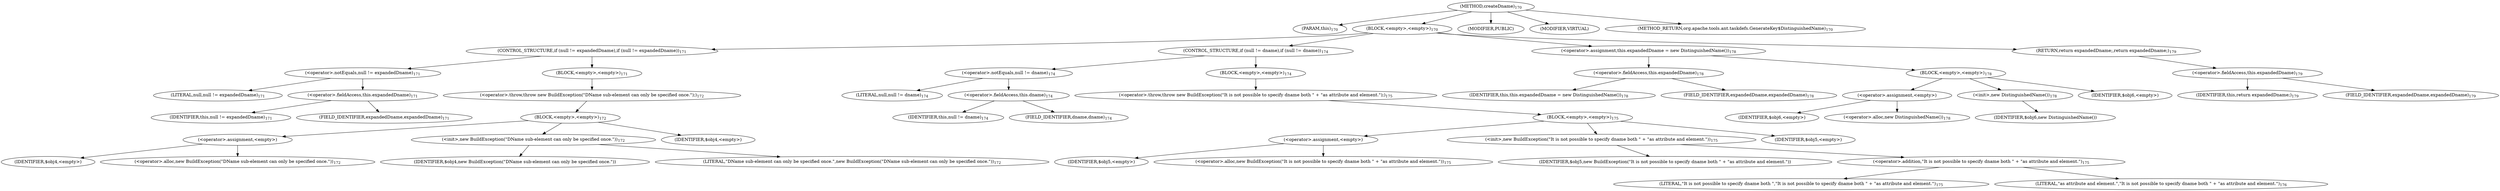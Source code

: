 digraph "createDname" {  
"346" [label = <(METHOD,createDname)<SUB>170</SUB>> ]
"347" [label = <(PARAM,this)<SUB>170</SUB>> ]
"348" [label = <(BLOCK,&lt;empty&gt;,&lt;empty&gt;)<SUB>170</SUB>> ]
"349" [label = <(CONTROL_STRUCTURE,if (null != expandedDname),if (null != expandedDname))<SUB>171</SUB>> ]
"350" [label = <(&lt;operator&gt;.notEquals,null != expandedDname)<SUB>171</SUB>> ]
"351" [label = <(LITERAL,null,null != expandedDname)<SUB>171</SUB>> ]
"352" [label = <(&lt;operator&gt;.fieldAccess,this.expandedDname)<SUB>171</SUB>> ]
"353" [label = <(IDENTIFIER,this,null != expandedDname)<SUB>171</SUB>> ]
"354" [label = <(FIELD_IDENTIFIER,expandedDname,expandedDname)<SUB>171</SUB>> ]
"355" [label = <(BLOCK,&lt;empty&gt;,&lt;empty&gt;)<SUB>171</SUB>> ]
"356" [label = <(&lt;operator&gt;.throw,throw new BuildException(&quot;DName sub-element can only be specified once.&quot;);)<SUB>172</SUB>> ]
"357" [label = <(BLOCK,&lt;empty&gt;,&lt;empty&gt;)<SUB>172</SUB>> ]
"358" [label = <(&lt;operator&gt;.assignment,&lt;empty&gt;)> ]
"359" [label = <(IDENTIFIER,$obj4,&lt;empty&gt;)> ]
"360" [label = <(&lt;operator&gt;.alloc,new BuildException(&quot;DName sub-element can only be specified once.&quot;))<SUB>172</SUB>> ]
"361" [label = <(&lt;init&gt;,new BuildException(&quot;DName sub-element can only be specified once.&quot;))<SUB>172</SUB>> ]
"362" [label = <(IDENTIFIER,$obj4,new BuildException(&quot;DName sub-element can only be specified once.&quot;))> ]
"363" [label = <(LITERAL,&quot;DName sub-element can only be specified once.&quot;,new BuildException(&quot;DName sub-element can only be specified once.&quot;))<SUB>172</SUB>> ]
"364" [label = <(IDENTIFIER,$obj4,&lt;empty&gt;)> ]
"365" [label = <(CONTROL_STRUCTURE,if (null != dname),if (null != dname))<SUB>174</SUB>> ]
"366" [label = <(&lt;operator&gt;.notEquals,null != dname)<SUB>174</SUB>> ]
"367" [label = <(LITERAL,null,null != dname)<SUB>174</SUB>> ]
"368" [label = <(&lt;operator&gt;.fieldAccess,this.dname)<SUB>174</SUB>> ]
"369" [label = <(IDENTIFIER,this,null != dname)<SUB>174</SUB>> ]
"370" [label = <(FIELD_IDENTIFIER,dname,dname)<SUB>174</SUB>> ]
"371" [label = <(BLOCK,&lt;empty&gt;,&lt;empty&gt;)<SUB>174</SUB>> ]
"372" [label = <(&lt;operator&gt;.throw,throw new BuildException(&quot;It is not possible to specify dname both &quot; + &quot;as attribute and element.&quot;);)<SUB>175</SUB>> ]
"373" [label = <(BLOCK,&lt;empty&gt;,&lt;empty&gt;)<SUB>175</SUB>> ]
"374" [label = <(&lt;operator&gt;.assignment,&lt;empty&gt;)> ]
"375" [label = <(IDENTIFIER,$obj5,&lt;empty&gt;)> ]
"376" [label = <(&lt;operator&gt;.alloc,new BuildException(&quot;It is not possible to specify dname both &quot; + &quot;as attribute and element.&quot;))<SUB>175</SUB>> ]
"377" [label = <(&lt;init&gt;,new BuildException(&quot;It is not possible to specify dname both &quot; + &quot;as attribute and element.&quot;))<SUB>175</SUB>> ]
"378" [label = <(IDENTIFIER,$obj5,new BuildException(&quot;It is not possible to specify dname both &quot; + &quot;as attribute and element.&quot;))> ]
"379" [label = <(&lt;operator&gt;.addition,&quot;It is not possible to specify dname both &quot; + &quot;as attribute and element.&quot;)<SUB>175</SUB>> ]
"380" [label = <(LITERAL,&quot;It is not possible to specify dname both &quot;,&quot;It is not possible to specify dname both &quot; + &quot;as attribute and element.&quot;)<SUB>175</SUB>> ]
"381" [label = <(LITERAL,&quot;as attribute and element.&quot;,&quot;It is not possible to specify dname both &quot; + &quot;as attribute and element.&quot;)<SUB>176</SUB>> ]
"382" [label = <(IDENTIFIER,$obj5,&lt;empty&gt;)> ]
"383" [label = <(&lt;operator&gt;.assignment,this.expandedDname = new DistinguishedName())<SUB>178</SUB>> ]
"384" [label = <(&lt;operator&gt;.fieldAccess,this.expandedDname)<SUB>178</SUB>> ]
"385" [label = <(IDENTIFIER,this,this.expandedDname = new DistinguishedName())<SUB>178</SUB>> ]
"386" [label = <(FIELD_IDENTIFIER,expandedDname,expandedDname)<SUB>178</SUB>> ]
"387" [label = <(BLOCK,&lt;empty&gt;,&lt;empty&gt;)<SUB>178</SUB>> ]
"388" [label = <(&lt;operator&gt;.assignment,&lt;empty&gt;)> ]
"389" [label = <(IDENTIFIER,$obj6,&lt;empty&gt;)> ]
"390" [label = <(&lt;operator&gt;.alloc,new DistinguishedName())<SUB>178</SUB>> ]
"391" [label = <(&lt;init&gt;,new DistinguishedName())<SUB>178</SUB>> ]
"392" [label = <(IDENTIFIER,$obj6,new DistinguishedName())> ]
"393" [label = <(IDENTIFIER,$obj6,&lt;empty&gt;)> ]
"394" [label = <(RETURN,return expandedDname;,return expandedDname;)<SUB>179</SUB>> ]
"395" [label = <(&lt;operator&gt;.fieldAccess,this.expandedDname)<SUB>179</SUB>> ]
"396" [label = <(IDENTIFIER,this,return expandedDname;)<SUB>179</SUB>> ]
"397" [label = <(FIELD_IDENTIFIER,expandedDname,expandedDname)<SUB>179</SUB>> ]
"398" [label = <(MODIFIER,PUBLIC)> ]
"399" [label = <(MODIFIER,VIRTUAL)> ]
"400" [label = <(METHOD_RETURN,org.apache.tools.ant.taskdefs.GenerateKey$DistinguishedName)<SUB>170</SUB>> ]
  "346" -> "347" 
  "346" -> "348" 
  "346" -> "398" 
  "346" -> "399" 
  "346" -> "400" 
  "348" -> "349" 
  "348" -> "365" 
  "348" -> "383" 
  "348" -> "394" 
  "349" -> "350" 
  "349" -> "355" 
  "350" -> "351" 
  "350" -> "352" 
  "352" -> "353" 
  "352" -> "354" 
  "355" -> "356" 
  "356" -> "357" 
  "357" -> "358" 
  "357" -> "361" 
  "357" -> "364" 
  "358" -> "359" 
  "358" -> "360" 
  "361" -> "362" 
  "361" -> "363" 
  "365" -> "366" 
  "365" -> "371" 
  "366" -> "367" 
  "366" -> "368" 
  "368" -> "369" 
  "368" -> "370" 
  "371" -> "372" 
  "372" -> "373" 
  "373" -> "374" 
  "373" -> "377" 
  "373" -> "382" 
  "374" -> "375" 
  "374" -> "376" 
  "377" -> "378" 
  "377" -> "379" 
  "379" -> "380" 
  "379" -> "381" 
  "383" -> "384" 
  "383" -> "387" 
  "384" -> "385" 
  "384" -> "386" 
  "387" -> "388" 
  "387" -> "391" 
  "387" -> "393" 
  "388" -> "389" 
  "388" -> "390" 
  "391" -> "392" 
  "394" -> "395" 
  "395" -> "396" 
  "395" -> "397" 
}
